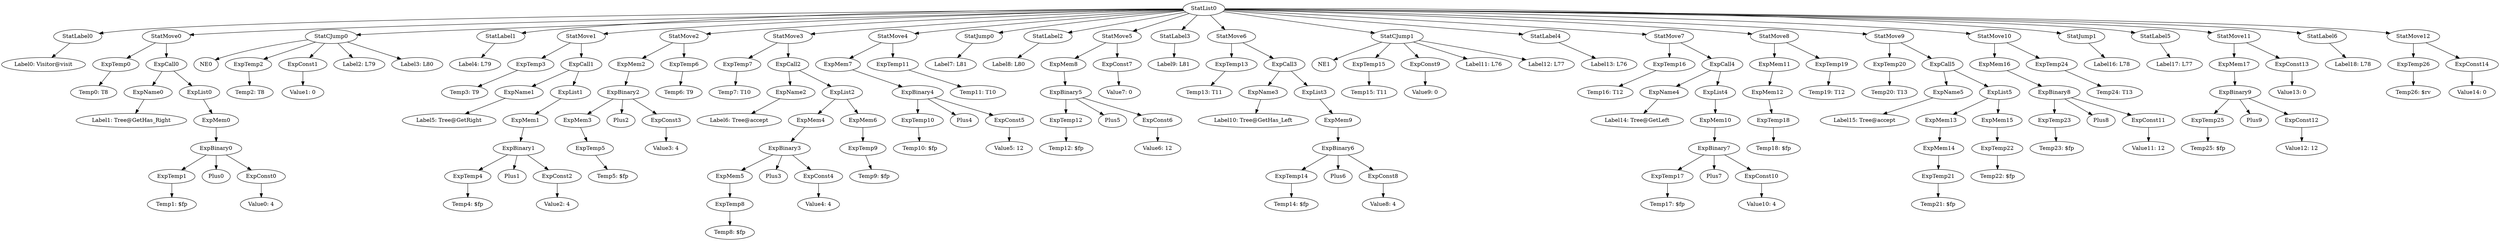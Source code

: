 digraph {
	ordering = out;
	ExpConst14 -> "Value14: 0";
	ExpTemp26 -> "Temp26: $rv";
	ExpConst13 -> "Value13: 0";
	ExpMem17 -> ExpBinary9;
	ExpConst12 -> "Value12: 12";
	ExpTemp25 -> "Temp25: $fp";
	StatJump1 -> "Label16: L78";
	ExpTemp24 -> "Temp24: T13";
	StatMove10 -> ExpMem16;
	StatMove10 -> ExpTemp24;
	ExpBinary8 -> ExpTemp23;
	ExpBinary8 -> Plus8;
	ExpBinary8 -> ExpConst11;
	ExpConst0 -> "Value0: 4";
	ExpMem6 -> ExpTemp9;
	ExpConst4 -> "Value4: 4";
	ExpConst5 -> "Value5: 12";
	ExpConst2 -> "Value2: 4";
	StatMove3 -> ExpTemp7;
	StatMove3 -> ExpCall2;
	ExpList2 -> ExpMem4;
	ExpList2 -> ExpMem6;
	ExpTemp22 -> "Temp22: $fp";
	ExpTemp6 -> "Temp6: T9";
	StatMove6 -> ExpTemp13;
	StatMove6 -> ExpCall3;
	StatMove2 -> ExpMem2;
	StatMove2 -> ExpTemp6;
	ExpConst3 -> "Value3: 4";
	ExpBinary2 -> ExpMem3;
	ExpBinary2 -> Plus2;
	ExpBinary2 -> ExpConst3;
	ExpTemp19 -> "Temp19: T12";
	StatLabel0 -> "Label0: Visitor@visit";
	ExpMem5 -> ExpTemp8;
	ExpMem3 -> ExpTemp5;
	ExpMem1 -> ExpBinary1;
	ExpConst6 -> "Value6: 12";
	ExpName2 -> "Label6: Tree@accept";
	ExpTemp5 -> "Temp5: $fp";
	ExpBinary4 -> ExpTemp10;
	ExpBinary4 -> Plus4;
	ExpBinary4 -> ExpConst5;
	ExpTemp1 -> "Temp1: $fp";
	ExpList1 -> ExpMem1;
	ExpMem0 -> ExpBinary0;
	ExpTemp7 -> "Temp7: T10";
	ExpTemp0 -> "Temp0: T8";
	StatLabel5 -> "Label17: L77";
	ExpTemp4 -> "Temp4: $fp";
	ExpName5 -> "Label15: Tree@accept";
	ExpMem14 -> ExpTemp21;
	ExpConst11 -> "Value11: 12";
	StatList0 -> StatLabel0;
	StatList0 -> StatMove0;
	StatList0 -> StatCJump0;
	StatList0 -> StatLabel1;
	StatList0 -> StatMove1;
	StatList0 -> StatMove2;
	StatList0 -> StatMove3;
	StatList0 -> StatMove4;
	StatList0 -> StatJump0;
	StatList0 -> StatLabel2;
	StatList0 -> StatMove5;
	StatList0 -> StatLabel3;
	StatList0 -> StatMove6;
	StatList0 -> StatCJump1;
	StatList0 -> StatLabel4;
	StatList0 -> StatMove7;
	StatList0 -> StatMove8;
	StatList0 -> StatMove9;
	StatList0 -> StatMove10;
	StatList0 -> StatJump1;
	StatList0 -> StatLabel5;
	StatList0 -> StatMove11;
	StatList0 -> StatLabel6;
	StatList0 -> StatMove12;
	ExpMem4 -> ExpBinary3;
	ExpName4 -> "Label14: Tree@GetLeft";
	ExpBinary0 -> ExpTemp1;
	ExpBinary0 -> Plus0;
	ExpBinary0 -> ExpConst0;
	ExpList4 -> ExpMem10;
	StatMove0 -> ExpTemp0;
	StatMove0 -> ExpCall0;
	StatMove8 -> ExpMem11;
	StatMove8 -> ExpTemp19;
	ExpList0 -> ExpMem0;
	StatCJump0 -> NE0;
	StatCJump0 -> ExpTemp2;
	StatCJump0 -> ExpConst1;
	StatCJump0 -> "Label2: L79";
	StatCJump0 -> "Label3: L80";
	ExpCall1 -> ExpName1;
	ExpCall1 -> ExpList1;
	StatJump0 -> "Label7: L81";
	ExpTemp2 -> "Temp2: T8";
	ExpConst1 -> "Value1: 0";
	ExpMem2 -> ExpBinary2;
	StatLabel6 -> "Label18: L78";
	ExpTemp12 -> "Temp12: $fp";
	ExpCall0 -> ExpName0;
	ExpCall0 -> ExpList0;
	StatLabel1 -> "Label4: L79";
	ExpMem15 -> ExpTemp22;
	ExpTemp8 -> "Temp8: $fp";
	ExpBinary9 -> ExpTemp25;
	ExpBinary9 -> Plus9;
	ExpBinary9 -> ExpConst12;
	ExpBinary7 -> ExpTemp17;
	ExpBinary7 -> Plus7;
	ExpBinary7 -> ExpConst10;
	ExpTemp18 -> "Temp18: $fp";
	StatMove1 -> ExpTemp3;
	StatMove1 -> ExpCall1;
	ExpMem13 -> ExpMem14;
	ExpName1 -> "Label5: Tree@GetRight";
	ExpTemp15 -> "Temp15: T11";
	ExpTemp3 -> "Temp3: T9";
	ExpCall2 -> ExpName2;
	ExpCall2 -> ExpList2;
	StatLabel3 -> "Label9: L81";
	ExpBinary3 -> ExpMem5;
	ExpBinary3 -> Plus3;
	ExpBinary3 -> ExpConst4;
	ExpMem7 -> ExpBinary4;
	ExpBinary1 -> ExpTemp4;
	ExpBinary1 -> Plus1;
	ExpBinary1 -> ExpConst2;
	ExpConst10 -> "Value10: 4";
	ExpTemp11 -> "Temp11: T10";
	ExpTemp9 -> "Temp9: $fp";
	ExpCall4 -> ExpName4;
	ExpCall4 -> ExpList4;
	ExpBinary5 -> ExpTemp12;
	ExpBinary5 -> Plus5;
	ExpBinary5 -> ExpConst6;
	StatMove5 -> ExpMem8;
	StatMove5 -> ExpConst7;
	StatMove4 -> ExpMem7;
	StatMove4 -> ExpTemp11;
	StatLabel2 -> "Label8: L80";
	ExpConst9 -> "Value9: 0";
	ExpMem8 -> ExpBinary5;
	ExpConst7 -> "Value7: 0";
	ExpTemp13 -> "Temp13: T11";
	ExpName3 -> "Label10: Tree@GetHas_Left";
	StatMove12 -> ExpTemp26;
	StatMove12 -> ExpConst14;
	ExpTemp14 -> "Temp14: $fp";
	ExpMem16 -> ExpBinary8;
	ExpBinary6 -> ExpTemp14;
	ExpBinary6 -> Plus6;
	ExpBinary6 -> ExpConst8;
	ExpTemp16 -> "Temp16: T12";
	ExpList3 -> ExpMem9;
	ExpCall3 -> ExpName3;
	ExpCall3 -> ExpList3;
	StatCJump1 -> NE1;
	StatCJump1 -> ExpTemp15;
	StatCJump1 -> ExpConst9;
	StatCJump1 -> "Label11: L76";
	StatCJump1 -> "Label12: L77";
	StatLabel4 -> "Label13: L76";
	StatMove7 -> ExpTemp16;
	StatMove7 -> ExpCall4;
	ExpMem9 -> ExpBinary6;
	ExpTemp23 -> "Temp23: $fp";
	ExpTemp17 -> "Temp17: $fp";
	ExpTemp21 -> "Temp21: $fp";
	ExpTemp10 -> "Temp10: $fp";
	ExpMem10 -> ExpBinary7;
	ExpMem12 -> ExpTemp18;
	StatMove11 -> ExpMem17;
	StatMove11 -> ExpConst13;
	ExpMem11 -> ExpMem12;
	StatMove9 -> ExpTemp20;
	StatMove9 -> ExpCall5;
	ExpConst8 -> "Value8: 4";
	ExpName0 -> "Label1: Tree@GetHas_Right";
	ExpTemp20 -> "Temp20: T13";
	ExpCall5 -> ExpName5;
	ExpCall5 -> ExpList5;
	ExpList5 -> ExpMem13;
	ExpList5 -> ExpMem15;
}

